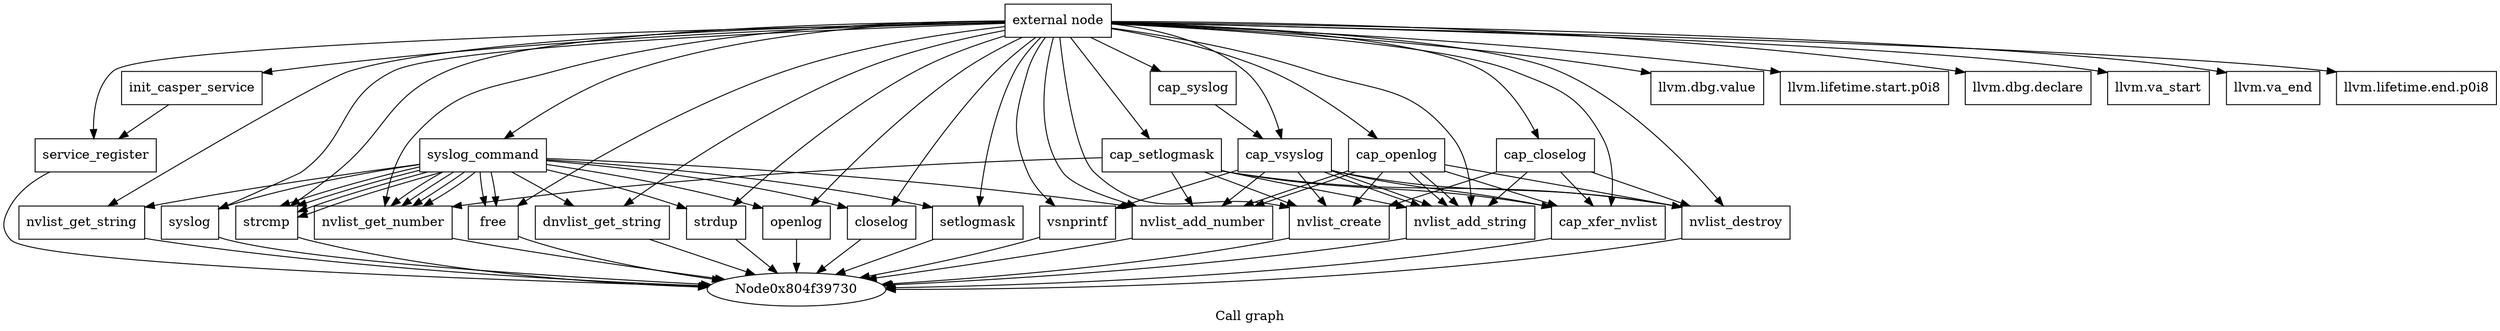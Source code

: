 digraph "Call graph" {
	label="Call graph";

	Node0x804f39700 [shape=record,label="{external node}"];
	Node0x804f39700 -> Node0x804f39790;
	Node0x804f39700 -> Node0x804f39850;
	Node0x804f39700 -> Node0x804f397f0;
	Node0x804f39700 -> Node0x804f39cd0;
	Node0x804f39700 -> Node0x804f398b0;
	Node0x804f39700 -> Node0x804f39910;
	Node0x804f39700 -> Node0x804f39970;
	Node0x804f39700 -> Node0x804f399d0;
	Node0x804f39700 -> Node0x804f39a30;
	Node0x804f39700 -> Node0x804f39a90;
	Node0x804f39700 -> Node0x804f39af0;
	Node0x804f39700 -> Node0x804f39b50;
	Node0x804f39700 -> Node0x804f39bb0;
	Node0x804f39700 -> Node0x804f39c10;
	Node0x804f39700 -> Node0x804f39c70;
	Node0x804f39700 -> Node0x804f39d30;
	Node0x804f39700 -> Node0x804f39df0;
	Node0x804f39700 -> Node0x804f39e50;
	Node0x804f39700 -> Node0x804f39eb0;
	Node0x804f39700 -> Node0x804f39d90;
	Node0x804f39700 -> Node0x804f940f0;
	Node0x804f39700 -> Node0x804f94150;
	Node0x804f39700 -> Node0x804f39f10;
	Node0x804f39700 -> Node0x804f39f70;
	Node0x804f39700 -> Node0x804f39fd0;
	Node0x804f39700 -> Node0x804f94030;
	Node0x804f39700 -> Node0x804f94090;
	Node0x804f39700 -> Node0x804f941b0;
	Node0x804f39700 -> Node0x804f94210;
	Node0x804f39700 -> Node0x804f94270;
	Node0x804f39790 [shape=record,label="{init_casper_service}"];
	Node0x804f39790 -> Node0x804f397f0;
	Node0x804f39850 [shape=record,label="{syslog_command}"];
	Node0x804f39850 -> Node0x804f398b0;
	Node0x804f39850 -> Node0x804f39910;
	Node0x804f39850 -> Node0x804f39970;
	Node0x804f39850 -> Node0x804f399d0;
	Node0x804f39850 -> Node0x804f398b0;
	Node0x804f39850 -> Node0x804f39a30;
	Node0x804f39850 -> Node0x804f39a90;
	Node0x804f39850 -> Node0x804f39af0;
	Node0x804f39850 -> Node0x804f39910;
	Node0x804f39850 -> Node0x804f39910;
	Node0x804f39850 -> Node0x804f39b50;
	Node0x804f39850 -> Node0x804f398b0;
	Node0x804f39850 -> Node0x804f39bb0;
	Node0x804f39850 -> Node0x804f39a90;
	Node0x804f39850 -> Node0x804f398b0;
	Node0x804f39850 -> Node0x804f39910;
	Node0x804f39850 -> Node0x804f39c10;
	Node0x804f39850 -> Node0x804f39c70;
	Node0x804f397f0 [shape=record,label="{service_register}"];
	Node0x804f397f0 -> Node0x804f39730;
	Node0x804f39cd0 [shape=record,label="{llvm.dbg.value}"];
	Node0x804f398b0 [shape=record,label="{strcmp}"];
	Node0x804f398b0 -> Node0x804f39730;
	Node0x804f39910 [shape=record,label="{nvlist_get_number}"];
	Node0x804f39910 -> Node0x804f39730;
	Node0x804f39970 [shape=record,label="{nvlist_get_string}"];
	Node0x804f39970 -> Node0x804f39730;
	Node0x804f399d0 [shape=record,label="{syslog}"];
	Node0x804f399d0 -> Node0x804f39730;
	Node0x804f39a30 [shape=record,label="{dnvlist_get_string}"];
	Node0x804f39a30 -> Node0x804f39730;
	Node0x804f39a90 [shape=record,label="{free}"];
	Node0x804f39a90 -> Node0x804f39730;
	Node0x804f39af0 [shape=record,label="{strdup}"];
	Node0x804f39af0 -> Node0x804f39730;
	Node0x804f39b50 [shape=record,label="{openlog}"];
	Node0x804f39b50 -> Node0x804f39730;
	Node0x804f39bb0 [shape=record,label="{closelog}"];
	Node0x804f39bb0 -> Node0x804f39730;
	Node0x804f39c10 [shape=record,label="{setlogmask}"];
	Node0x804f39c10 -> Node0x804f39730;
	Node0x804f39c70 [shape=record,label="{nvlist_add_number}"];
	Node0x804f39c70 -> Node0x804f39730;
	Node0x804f39d30 [shape=record,label="{cap_syslog}"];
	Node0x804f39d30 -> Node0x804f39d90;
	Node0x804f39df0 [shape=record,label="{llvm.lifetime.start.p0i8}"];
	Node0x804f39e50 [shape=record,label="{llvm.dbg.declare}"];
	Node0x804f39eb0 [shape=record,label="{llvm.va_start}"];
	Node0x804f39d90 [shape=record,label="{cap_vsyslog}"];
	Node0x804f39d90 -> Node0x804f39f10;
	Node0x804f39d90 -> Node0x804f39f70;
	Node0x804f39d90 -> Node0x804f39fd0;
	Node0x804f39d90 -> Node0x804f39c70;
	Node0x804f39d90 -> Node0x804f39fd0;
	Node0x804f39d90 -> Node0x804f94030;
	Node0x804f39d90 -> Node0x804f94090;
	Node0x804f940f0 [shape=record,label="{llvm.va_end}"];
	Node0x804f94150 [shape=record,label="{llvm.lifetime.end.p0i8}"];
	Node0x804f39f10 [shape=record,label="{vsnprintf}"];
	Node0x804f39f10 -> Node0x804f39730;
	Node0x804f39f70 [shape=record,label="{nvlist_create}"];
	Node0x804f39f70 -> Node0x804f39730;
	Node0x804f39fd0 [shape=record,label="{nvlist_add_string}"];
	Node0x804f39fd0 -> Node0x804f39730;
	Node0x804f94030 [shape=record,label="{cap_xfer_nvlist}"];
	Node0x804f94030 -> Node0x804f39730;
	Node0x804f94090 [shape=record,label="{nvlist_destroy}"];
	Node0x804f94090 -> Node0x804f39730;
	Node0x804f941b0 [shape=record,label="{cap_openlog}"];
	Node0x804f941b0 -> Node0x804f39f70;
	Node0x804f941b0 -> Node0x804f39fd0;
	Node0x804f941b0 -> Node0x804f39fd0;
	Node0x804f941b0 -> Node0x804f39c70;
	Node0x804f941b0 -> Node0x804f39c70;
	Node0x804f941b0 -> Node0x804f94030;
	Node0x804f941b0 -> Node0x804f94090;
	Node0x804f94210 [shape=record,label="{cap_closelog}"];
	Node0x804f94210 -> Node0x804f39f70;
	Node0x804f94210 -> Node0x804f39fd0;
	Node0x804f94210 -> Node0x804f94030;
	Node0x804f94210 -> Node0x804f94090;
	Node0x804f94270 [shape=record,label="{cap_setlogmask}"];
	Node0x804f94270 -> Node0x804f39f70;
	Node0x804f94270 -> Node0x804f39fd0;
	Node0x804f94270 -> Node0x804f39c70;
	Node0x804f94270 -> Node0x804f94030;
	Node0x804f94270 -> Node0x804f39910;
	Node0x804f94270 -> Node0x804f94090;
}
